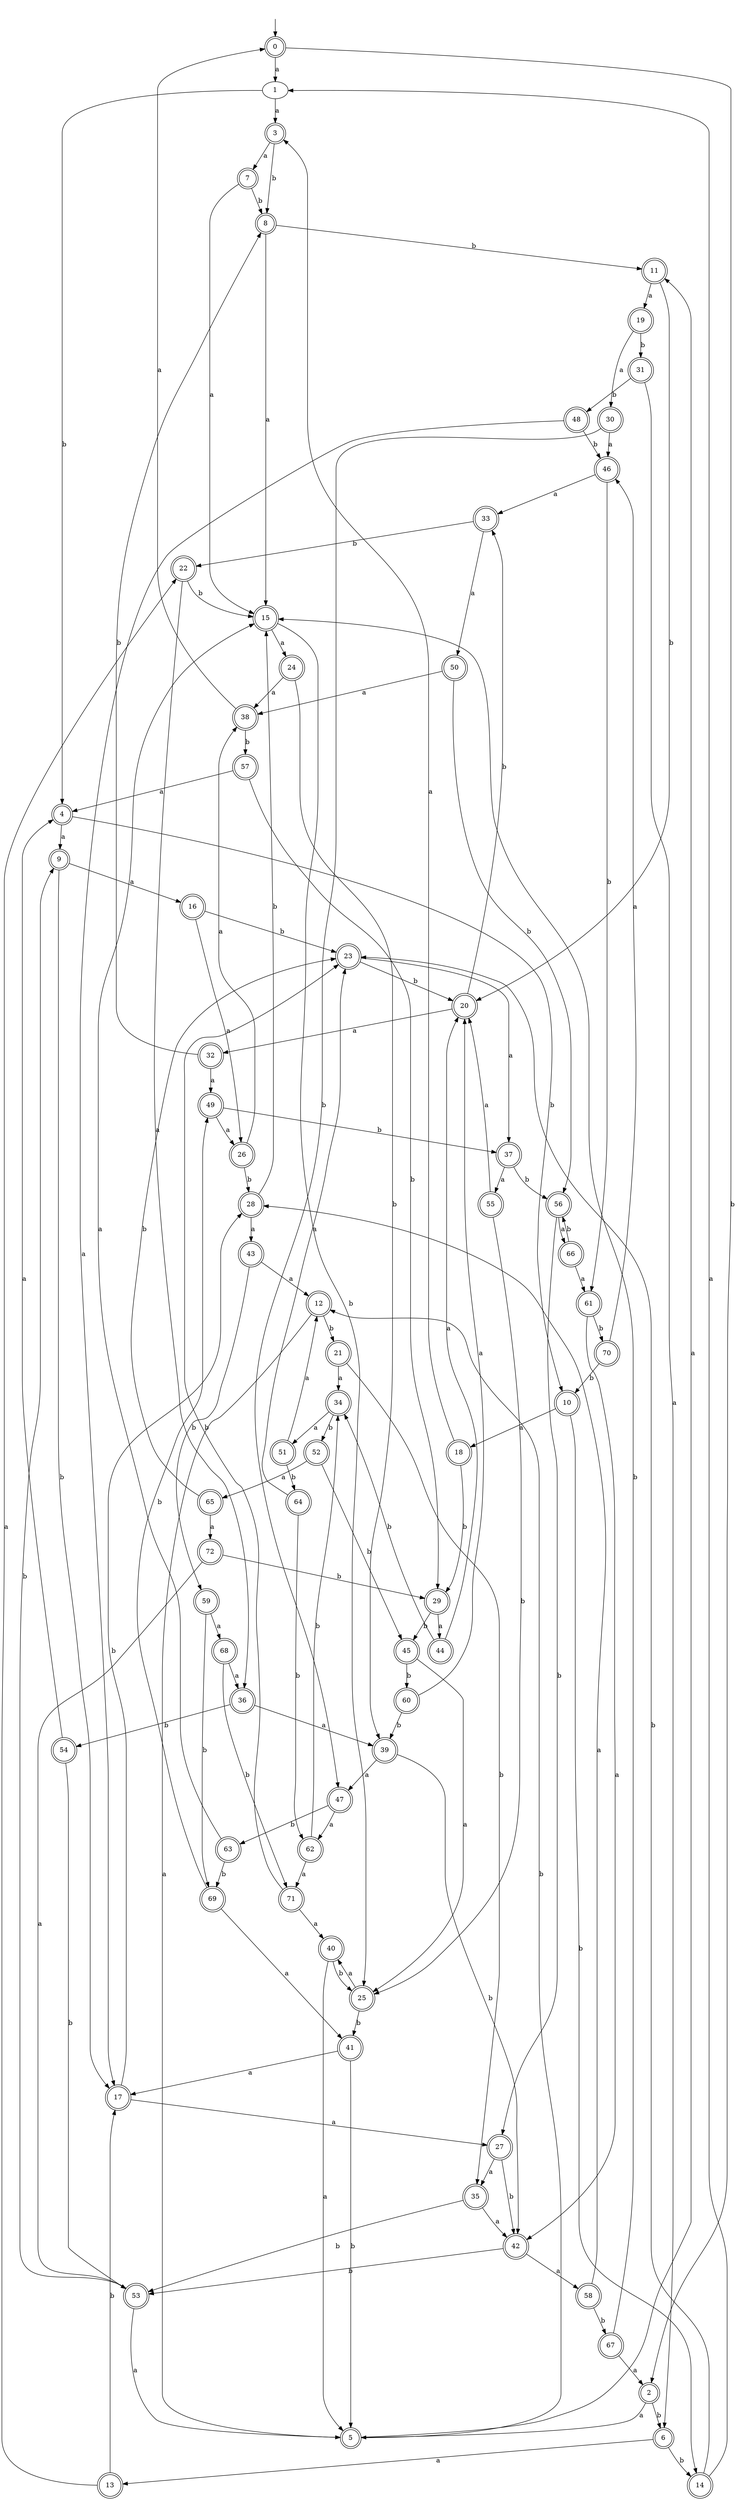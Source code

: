 digraph RandomDFA {
  __start0 [label="", shape=none];
  __start0 -> 0 [label=""];
  0 [shape=circle] [shape=doublecircle]
  0 -> 1 [label="a"]
  0 -> 2 [label="b"]
  1
  1 -> 3 [label="a"]
  1 -> 4 [label="b"]
  2 [shape=doublecircle]
  2 -> 5 [label="a"]
  2 -> 6 [label="b"]
  3 [shape=doublecircle]
  3 -> 7 [label="a"]
  3 -> 8 [label="b"]
  4 [shape=doublecircle]
  4 -> 9 [label="a"]
  4 -> 10 [label="b"]
  5 [shape=doublecircle]
  5 -> 11 [label="a"]
  5 -> 12 [label="b"]
  6 [shape=doublecircle]
  6 -> 13 [label="a"]
  6 -> 14 [label="b"]
  7 [shape=doublecircle]
  7 -> 15 [label="a"]
  7 -> 8 [label="b"]
  8 [shape=doublecircle]
  8 -> 15 [label="a"]
  8 -> 11 [label="b"]
  9 [shape=doublecircle]
  9 -> 16 [label="a"]
  9 -> 17 [label="b"]
  10 [shape=doublecircle]
  10 -> 18 [label="a"]
  10 -> 14 [label="b"]
  11 [shape=doublecircle]
  11 -> 19 [label="a"]
  11 -> 20 [label="b"]
  12 [shape=doublecircle]
  12 -> 5 [label="a"]
  12 -> 21 [label="b"]
  13 [shape=doublecircle]
  13 -> 22 [label="a"]
  13 -> 17 [label="b"]
  14 [shape=doublecircle]
  14 -> 1 [label="a"]
  14 -> 23 [label="b"]
  15 [shape=doublecircle]
  15 -> 24 [label="a"]
  15 -> 25 [label="b"]
  16 [shape=doublecircle]
  16 -> 26 [label="a"]
  16 -> 23 [label="b"]
  17 [shape=doublecircle]
  17 -> 27 [label="a"]
  17 -> 28 [label="b"]
  18 [shape=doublecircle]
  18 -> 3 [label="a"]
  18 -> 29 [label="b"]
  19 [shape=doublecircle]
  19 -> 30 [label="a"]
  19 -> 31 [label="b"]
  20 [shape=doublecircle]
  20 -> 32 [label="a"]
  20 -> 33 [label="b"]
  21 [shape=doublecircle]
  21 -> 34 [label="a"]
  21 -> 35 [label="b"]
  22 [shape=doublecircle]
  22 -> 36 [label="a"]
  22 -> 15 [label="b"]
  23 [shape=doublecircle]
  23 -> 37 [label="a"]
  23 -> 20 [label="b"]
  24 [shape=doublecircle]
  24 -> 38 [label="a"]
  24 -> 39 [label="b"]
  25 [shape=doublecircle]
  25 -> 40 [label="a"]
  25 -> 41 [label="b"]
  26 [shape=doublecircle]
  26 -> 38 [label="a"]
  26 -> 28 [label="b"]
  27 [shape=doublecircle]
  27 -> 35 [label="a"]
  27 -> 42 [label="b"]
  28 [shape=doublecircle]
  28 -> 43 [label="a"]
  28 -> 15 [label="b"]
  29 [shape=doublecircle]
  29 -> 44 [label="a"]
  29 -> 45 [label="b"]
  30 [shape=doublecircle]
  30 -> 46 [label="a"]
  30 -> 47 [label="b"]
  31 [shape=doublecircle]
  31 -> 6 [label="a"]
  31 -> 48 [label="b"]
  32 [shape=doublecircle]
  32 -> 49 [label="a"]
  32 -> 8 [label="b"]
  33 [shape=doublecircle]
  33 -> 50 [label="a"]
  33 -> 22 [label="b"]
  34 [shape=doublecircle]
  34 -> 51 [label="a"]
  34 -> 52 [label="b"]
  35 [shape=doublecircle]
  35 -> 42 [label="a"]
  35 -> 53 [label="b"]
  36 [shape=doublecircle]
  36 -> 39 [label="a"]
  36 -> 54 [label="b"]
  37 [shape=doublecircle]
  37 -> 55 [label="a"]
  37 -> 56 [label="b"]
  38 [shape=doublecircle]
  38 -> 0 [label="a"]
  38 -> 57 [label="b"]
  39 [shape=doublecircle]
  39 -> 47 [label="a"]
  39 -> 42 [label="b"]
  40 [shape=doublecircle]
  40 -> 5 [label="a"]
  40 -> 25 [label="b"]
  41 [shape=doublecircle]
  41 -> 17 [label="a"]
  41 -> 5 [label="b"]
  42 [shape=doublecircle]
  42 -> 58 [label="a"]
  42 -> 53 [label="b"]
  43 [shape=doublecircle]
  43 -> 12 [label="a"]
  43 -> 59 [label="b"]
  44 [shape=doublecircle]
  44 -> 20 [label="a"]
  44 -> 34 [label="b"]
  45 [shape=doublecircle]
  45 -> 25 [label="a"]
  45 -> 60 [label="b"]
  46 [shape=doublecircle]
  46 -> 33 [label="a"]
  46 -> 61 [label="b"]
  47 [shape=doublecircle]
  47 -> 62 [label="a"]
  47 -> 63 [label="b"]
  48 [shape=doublecircle]
  48 -> 17 [label="a"]
  48 -> 46 [label="b"]
  49 [shape=doublecircle]
  49 -> 26 [label="a"]
  49 -> 37 [label="b"]
  50 [shape=doublecircle]
  50 -> 38 [label="a"]
  50 -> 56 [label="b"]
  51 [shape=doublecircle]
  51 -> 12 [label="a"]
  51 -> 64 [label="b"]
  52 [shape=doublecircle]
  52 -> 65 [label="a"]
  52 -> 45 [label="b"]
  53 [shape=doublecircle]
  53 -> 5 [label="a"]
  53 -> 9 [label="b"]
  54 [shape=doublecircle]
  54 -> 4 [label="a"]
  54 -> 53 [label="b"]
  55 [shape=doublecircle]
  55 -> 20 [label="a"]
  55 -> 25 [label="b"]
  56 [shape=doublecircle]
  56 -> 66 [label="a"]
  56 -> 27 [label="b"]
  57 [shape=doublecircle]
  57 -> 4 [label="a"]
  57 -> 29 [label="b"]
  58 [shape=doublecircle]
  58 -> 28 [label="a"]
  58 -> 67 [label="b"]
  59 [shape=doublecircle]
  59 -> 68 [label="a"]
  59 -> 69 [label="b"]
  60 [shape=doublecircle]
  60 -> 20 [label="a"]
  60 -> 39 [label="b"]
  61 [shape=doublecircle]
  61 -> 42 [label="a"]
  61 -> 70 [label="b"]
  62 [shape=doublecircle]
  62 -> 71 [label="a"]
  62 -> 34 [label="b"]
  63 [shape=doublecircle]
  63 -> 15 [label="a"]
  63 -> 69 [label="b"]
  64 [shape=doublecircle]
  64 -> 23 [label="a"]
  64 -> 62 [label="b"]
  65 [shape=doublecircle]
  65 -> 72 [label="a"]
  65 -> 23 [label="b"]
  66 [shape=doublecircle]
  66 -> 61 [label="a"]
  66 -> 56 [label="b"]
  67 [shape=doublecircle]
  67 -> 2 [label="a"]
  67 -> 15 [label="b"]
  68 [shape=doublecircle]
  68 -> 36 [label="a"]
  68 -> 71 [label="b"]
  69 [shape=doublecircle]
  69 -> 41 [label="a"]
  69 -> 49 [label="b"]
  70 [shape=doublecircle]
  70 -> 46 [label="a"]
  70 -> 10 [label="b"]
  71 [shape=doublecircle]
  71 -> 40 [label="a"]
  71 -> 23 [label="b"]
  72 [shape=doublecircle]
  72 -> 53 [label="a"]
  72 -> 29 [label="b"]
}
